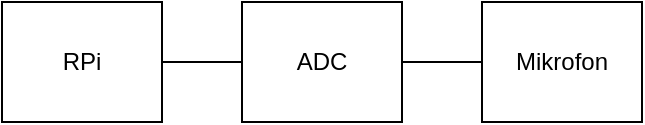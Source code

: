 <mxfile version="10.5.3" type="device"><diagram id="GaSE8qb_JMGvVlF4ho6s" name="Page-1"><mxGraphModel dx="754" dy="435" grid="1" gridSize="10" guides="1" tooltips="1" connect="1" arrows="1" fold="1" page="1" pageScale="1" pageWidth="1169" pageHeight="1654" math="0" shadow="0"><root><mxCell id="0"/><mxCell id="1" parent="0"/><mxCell id="rU-rzd8Qk9X1TbqElVQn-5" style="edgeStyle=orthogonalEdgeStyle;rounded=0;orthogonalLoop=1;jettySize=auto;html=1;exitX=1;exitY=0.5;exitDx=0;exitDy=0;entryX=0;entryY=0.5;entryDx=0;entryDy=0;endArrow=none;endFill=0;" edge="1" parent="1" source="rU-rzd8Qk9X1TbqElVQn-1" target="rU-rzd8Qk9X1TbqElVQn-3"><mxGeometry relative="1" as="geometry"/></mxCell><mxCell id="rU-rzd8Qk9X1TbqElVQn-1" value="RPi" style="rounded=0;whiteSpace=wrap;html=1;" vertex="1" parent="1"><mxGeometry x="70" y="180" width="80" height="60" as="geometry"/></mxCell><mxCell id="rU-rzd8Qk9X1TbqElVQn-6" style="edgeStyle=orthogonalEdgeStyle;rounded=0;orthogonalLoop=1;jettySize=auto;html=1;exitX=1;exitY=0.5;exitDx=0;exitDy=0;entryX=0;entryY=0.5;entryDx=0;entryDy=0;endArrow=none;endFill=0;" edge="1" parent="1" source="rU-rzd8Qk9X1TbqElVQn-3" target="rU-rzd8Qk9X1TbqElVQn-4"><mxGeometry relative="1" as="geometry"/></mxCell><mxCell id="rU-rzd8Qk9X1TbqElVQn-3" value="ADC" style="rounded=0;whiteSpace=wrap;html=1;" vertex="1" parent="1"><mxGeometry x="190" y="180" width="80" height="60" as="geometry"/></mxCell><mxCell id="rU-rzd8Qk9X1TbqElVQn-4" value="Mikrofon" style="rounded=0;whiteSpace=wrap;html=1;" vertex="1" parent="1"><mxGeometry x="310" y="180" width="80" height="60" as="geometry"/></mxCell></root></mxGraphModel></diagram></mxfile>